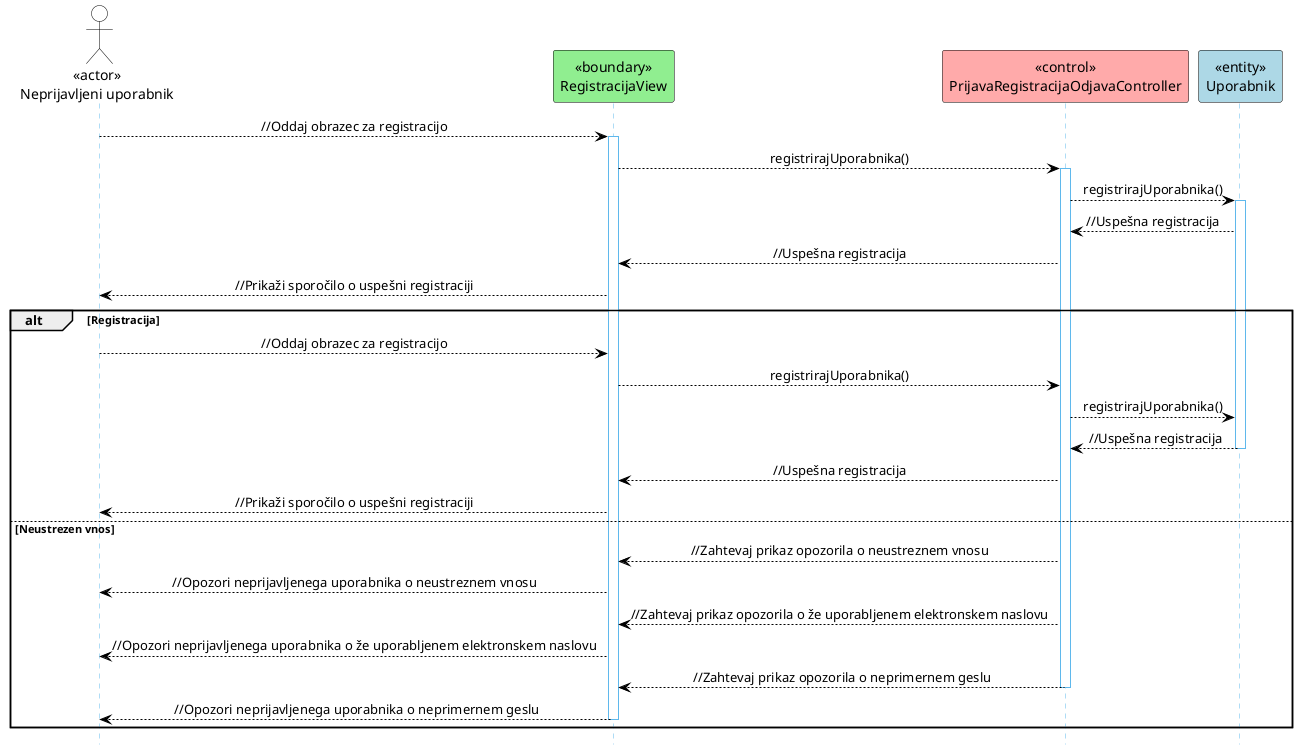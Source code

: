 @startuml
hide footbox

skinparam backgroundcolor transparent
skinparam defaultTextAlignment center
skinparam actorBorderColor black
skinparam actorBackgroundColor white
skinparam arrowColor black  
skinparam sequenceLifeLineBorderColor #5FB8EC
skinparam sequenceParticipantBorderColor #Black
skinparam sequenceParticipantBackgroundColor white

actor NeprijavljeniUpor as "<<actor>>\nNeprijavljeni uporabnik"
participant RegistracijaView as "<<boundary>>\nRegistracijaView" #LightGreen
participant PrijavaRegistracijaController as "<<control>>\nPrijavaRegistracijaOdjavaController" #FFAAAA
participant Uporabnik as "<<entity>>\nUporabnik" #LightBLue

NeprijavljeniUpor --> RegistracijaView: //Oddaj obrazec za registracijo
activate RegistracijaView
RegistracijaView --> PrijavaRegistracijaController: registrirajUporabnika()
activate PrijavaRegistracijaController
PrijavaRegistracijaController --> Uporabnik: registrirajUporabnika()
activate Uporabnik
Uporabnik --> PrijavaRegistracijaController: //Uspešna registracija
PrijavaRegistracijaController --> RegistracijaView: //Uspešna registracija
RegistracijaView --> NeprijavljeniUpor: //Prikaži sporočilo o uspešni registraciji

alt Registracija
NeprijavljeniUpor --> RegistracijaView: //Oddaj obrazec za registracijo
RegistracijaView --> PrijavaRegistracijaController: registrirajUporabnika()
PrijavaRegistracijaController --> Uporabnik: registrirajUporabnika()
Uporabnik --> PrijavaRegistracijaController: //Uspešna registracija
deactivate Uporabnik
PrijavaRegistracijaController --> RegistracijaView: //Uspešna registracija
RegistracijaView --> NeprijavljeniUpor: //Prikaži sporočilo o uspešni registraciji

else Neustrezen vnos
PrijavaRegistracijaController --> RegistracijaView: //Zahtevaj prikaz opozorila o neustreznem vnosu
RegistracijaView --> NeprijavljeniUpor: //Opozori neprijavljenega uporabnika o neustreznem vnosu

PrijavaRegistracijaController --> RegistracijaView: //Zahtevaj prikaz opozorila o že uporabljenem elektronskem naslovu
RegistracijaView --> NeprijavljeniUpor: //Opozori neprijavljenega uporabnika o že uporabljenem elektronskem naslovu

PrijavaRegistracijaController --> RegistracijaView: //Zahtevaj prikaz opozorila o neprimernem geslu
deactivate PrijavaRegistracijaController
RegistracijaView --> NeprijavljeniUpor: //Opozori neprijavljenega uporabnika o neprimernem geslu
deactivate RegistracijaView

end
@enduml

